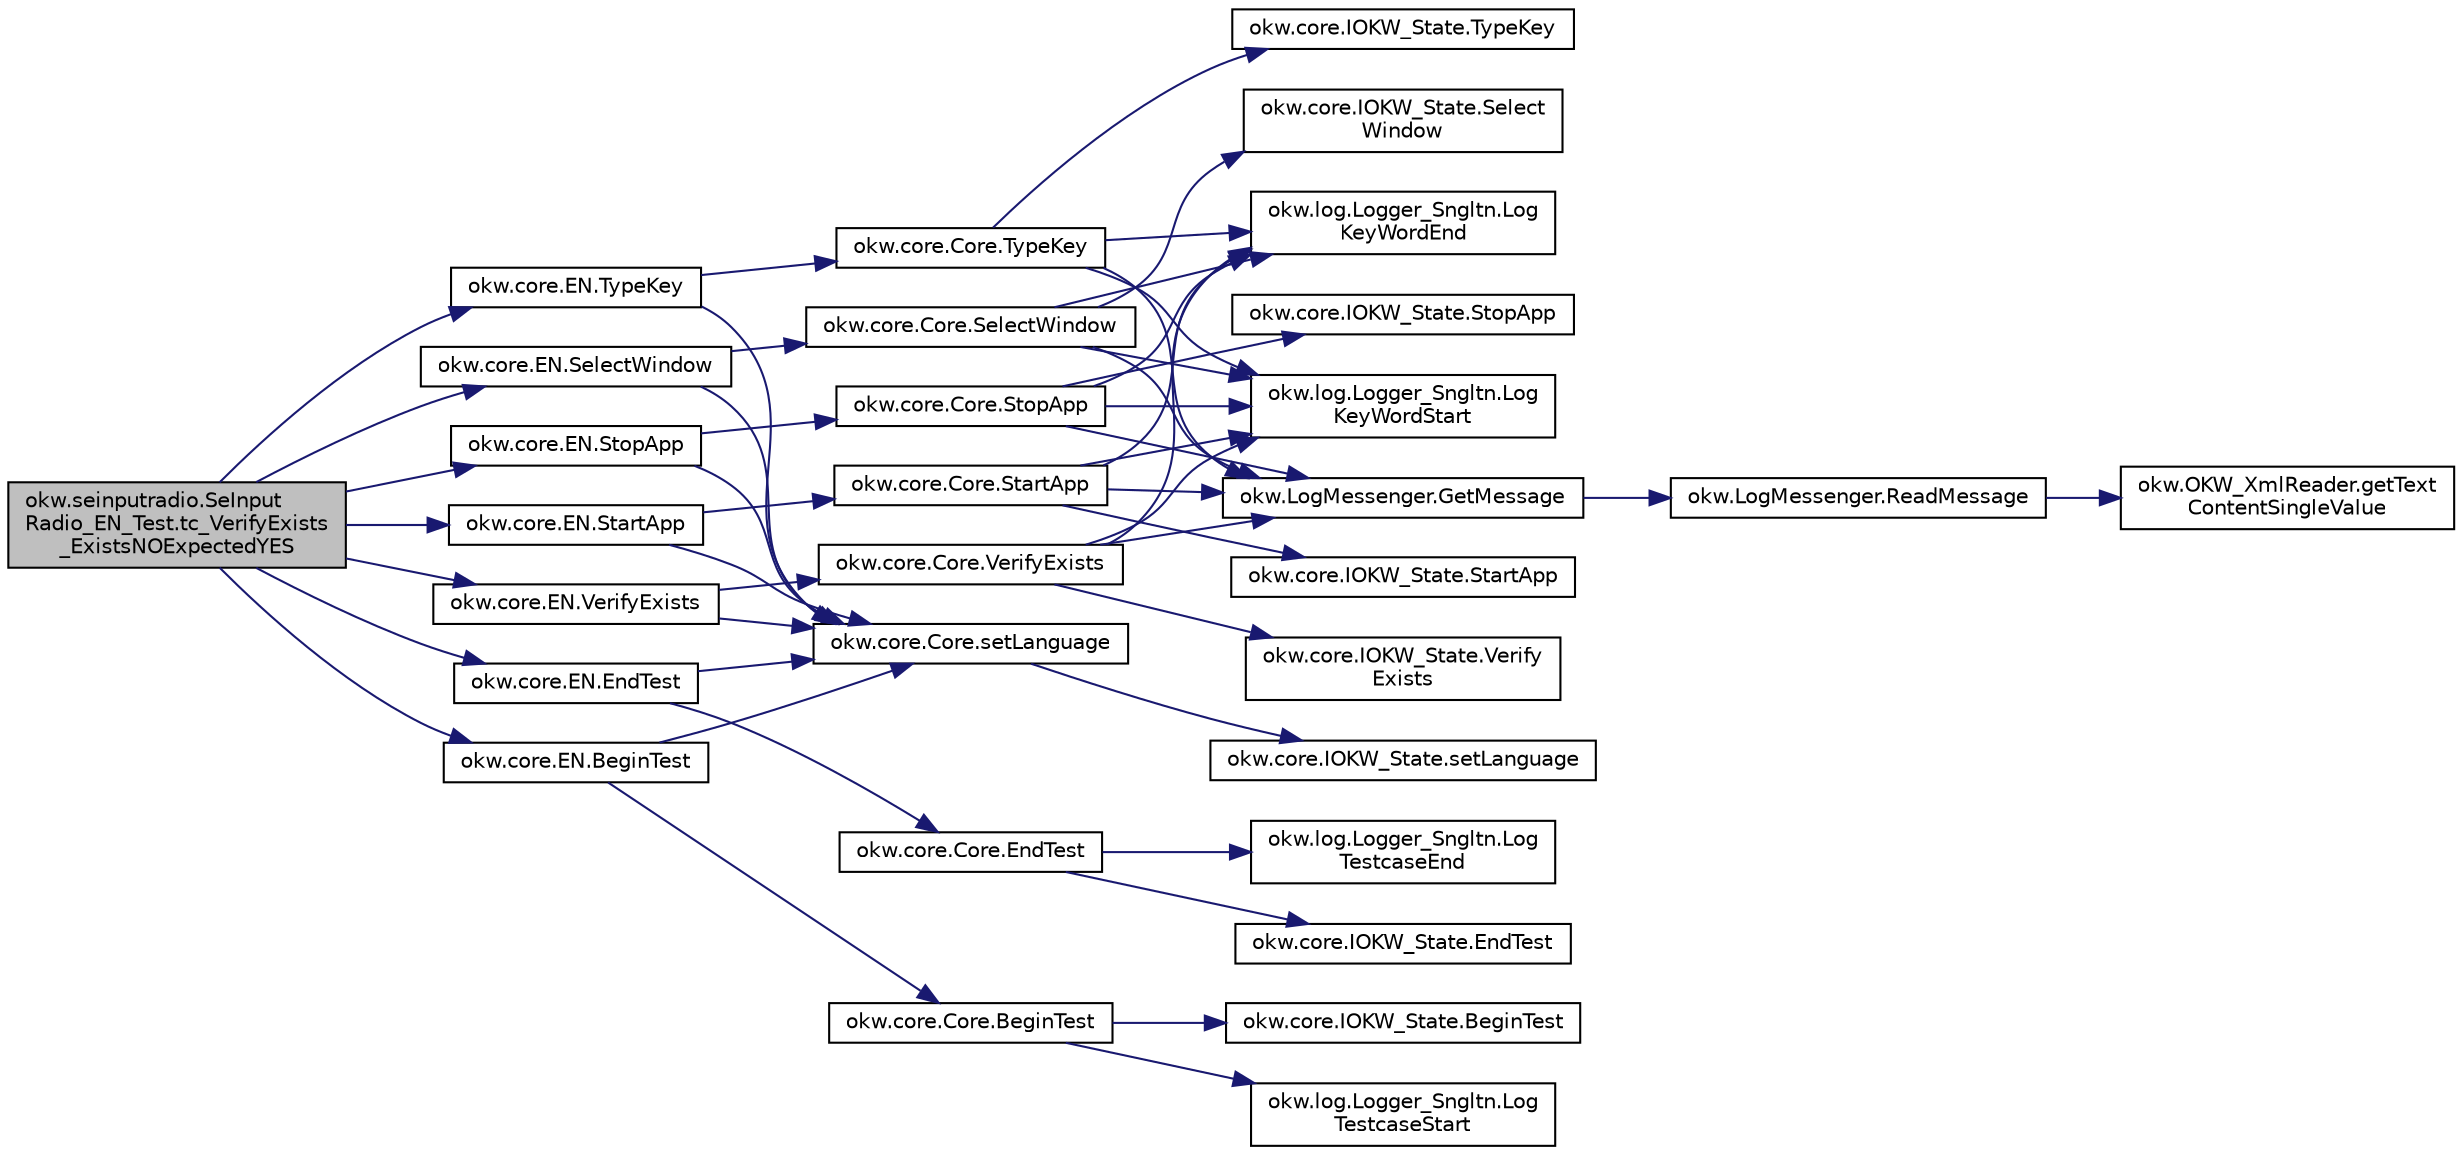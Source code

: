 digraph "okw.seinputradio.SeInputRadio_EN_Test.tc_VerifyExists_ExistsNOExpectedYES"
{
 // INTERACTIVE_SVG=YES
 // LATEX_PDF_SIZE
  edge [fontname="Helvetica",fontsize="10",labelfontname="Helvetica",labelfontsize="10"];
  node [fontname="Helvetica",fontsize="10",shape=record];
  rankdir="LR";
  Node793 [label="okw.seinputradio.SeInput\lRadio_EN_Test.tc_VerifyExists\l_ExistsNOExpectedYES",height=0.2,width=0.4,color="black", fillcolor="grey75", style="filled", fontcolor="black",tooltip="Test des Schlüsselwortes VerifyExists für den GUI-Adapter SeInputRadio."];
  Node793 -> Node794 [color="midnightblue",fontsize="10",style="solid",fontname="Helvetica"];
  Node794 [label="okw.core.EN.BeginTest",height=0.2,width=0.4,color="black", fillcolor="white", style="filled",URL="$classokw_1_1core_1_1_e_n.html#aef613b0a3e6bb8a9623984db145cae69",tooltip="Markiert den Anfang eines neuen Testfalls."];
  Node794 -> Node795 [color="midnightblue",fontsize="10",style="solid",fontname="Helvetica"];
  Node795 [label="okw.core.Core.setLanguage",height=0.2,width=0.4,color="black", fillcolor="white", style="filled",URL="$classokw_1_1core_1_1_core.html#ab4e0f723d27cb11c944ec4c82c426100",tooltip="Setzt die Sprache auf den gegebenen wert Language."];
  Node795 -> Node796 [color="midnightblue",fontsize="10",style="solid",fontname="Helvetica"];
  Node796 [label="okw.core.IOKW_State.setLanguage",height=0.2,width=0.4,color="black", fillcolor="white", style="filled",URL="$interfaceokw_1_1core_1_1_i_o_k_w___state.html#a866baa0bde08a47418f54d63bdb56097",tooltip="Interne Methode zum setzen der Sprache für die sprachabhängigen Ausgaben der Dokumentation (Log)."];
  Node794 -> Node797 [color="midnightblue",fontsize="10",style="solid",fontname="Helvetica"];
  Node797 [label="okw.core.Core.BeginTest",height=0.2,width=0.4,color="black", fillcolor="white", style="filled",URL="$classokw_1_1core_1_1_core.html#acfefe92468c9eb9e951846372726c4d8",tooltip="Markiert den Anfang eines neuen Testfalls."];
  Node797 -> Node798 [color="midnightblue",fontsize="10",style="solid",fontname="Helvetica"];
  Node798 [label="okw.log.Logger_Sngltn.Log\lTestcaseStart",height=0.2,width=0.4,color="black", fillcolor="white", style="filled",URL="$classokw_1_1log_1_1_logger___sngltn.html#a60f4ad59db847ae61df928f9920f3deb",tooltip="Ausgabe des Testfalls."];
  Node797 -> Node799 [color="midnightblue",fontsize="10",style="solid",fontname="Helvetica"];
  Node799 [label="okw.core.IOKW_State.BeginTest",height=0.2,width=0.4,color="black", fillcolor="white", style="filled",URL="$interfaceokw_1_1core_1_1_i_o_k_w___state.html#ae5480ddb1fc37eade5d899d335bc4b13",tooltip="Markiert den Anfang eines neuen Testfalls."];
  Node793 -> Node800 [color="midnightblue",fontsize="10",style="solid",fontname="Helvetica"];
  Node800 [label="okw.core.EN.StartApp",height=0.2,width=0.4,color="black", fillcolor="white", style="filled",URL="$classokw_1_1core_1_1_e_n.html#aaa7465ee7f135c724668d8b22dc2219f",tooltip="Startet die gegebene Anwendung."];
  Node800 -> Node795 [color="midnightblue",fontsize="10",style="solid",fontname="Helvetica"];
  Node800 -> Node801 [color="midnightblue",fontsize="10",style="solid",fontname="Helvetica"];
  Node801 [label="okw.core.Core.StartApp",height=0.2,width=0.4,color="black", fillcolor="white", style="filled",URL="$classokw_1_1core_1_1_core.html#ac20a22275b6aea1c4e551dce1fd0c1e9",tooltip="Startet die gegebene Anwendung."];
  Node801 -> Node802 [color="midnightblue",fontsize="10",style="solid",fontname="Helvetica"];
  Node802 [label="okw.log.Logger_Sngltn.Log\lKeyWordStart",height=0.2,width=0.4,color="black", fillcolor="white", style="filled",URL="$classokw_1_1log_1_1_logger___sngltn.html#a70ec25e200e00ecefc544e8fd371d2ef",tooltip="Ausgabe eines Schlüsselwortes."];
  Node801 -> Node803 [color="midnightblue",fontsize="10",style="solid",fontname="Helvetica"];
  Node803 [label="okw.LogMessenger.GetMessage",height=0.2,width=0.4,color="black", fillcolor="white", style="filled",URL="$classokw_1_1_log_messenger.html#af225d1f037d47b3b085175c09d78bdd2",tooltip="Holt die Log-Meldung für MethodeNmae/Textkey ohne weitere Parameter."];
  Node803 -> Node804 [color="midnightblue",fontsize="10",style="solid",fontname="Helvetica"];
  Node804 [label="okw.LogMessenger.ReadMessage",height=0.2,width=0.4,color="black", fillcolor="white", style="filled",URL="$classokw_1_1_log_messenger.html#a530cd6ab82ec82a04206a2e976ec06e3",tooltip="Interne Kernfunktion holt die Log-Meldung mit Platzhaltern aus der XML-Datei."];
  Node804 -> Node805 [color="midnightblue",fontsize="10",style="solid",fontname="Helvetica"];
  Node805 [label="okw.OKW_XmlReader.getText\lContentSingleValue",height=0.2,width=0.4,color="black", fillcolor="white", style="filled",URL="$classokw_1_1_o_k_w___xml_reader.html#ab920b5335a2e1429c14cc5f8e79f39eb",tooltip="Lies den TextContent eines Tag."];
  Node801 -> Node806 [color="midnightblue",fontsize="10",style="solid",fontname="Helvetica"];
  Node806 [label="okw.core.IOKW_State.StartApp",height=0.2,width=0.4,color="black", fillcolor="white", style="filled",URL="$interfaceokw_1_1core_1_1_i_o_k_w___state.html#a0ec9b7c60041061f1b01d85b703a27a8",tooltip="Startet die gegebene Anwendung."];
  Node801 -> Node807 [color="midnightblue",fontsize="10",style="solid",fontname="Helvetica"];
  Node807 [label="okw.log.Logger_Sngltn.Log\lKeyWordEnd",height=0.2,width=0.4,color="black", fillcolor="white", style="filled",URL="$classokw_1_1log_1_1_logger___sngltn.html#aa7d2da98631d21644da70c187f03155e",tooltip="LogKeyWordEnd:"];
  Node793 -> Node808 [color="midnightblue",fontsize="10",style="solid",fontname="Helvetica"];
  Node808 [label="okw.core.EN.TypeKey",height=0.2,width=0.4,color="black", fillcolor="white", style="filled",URL="$classokw_1_1core_1_1_e_n.html#ae24d951e607b9b82af4f3b80e71285b9",tooltip="Tastatureingaben von Daten in das aktive Fensterobjekt."];
  Node808 -> Node795 [color="midnightblue",fontsize="10",style="solid",fontname="Helvetica"];
  Node808 -> Node809 [color="midnightblue",fontsize="10",style="solid",fontname="Helvetica"];
  Node809 [label="okw.core.Core.TypeKey",height=0.2,width=0.4,color="black", fillcolor="white", style="filled",URL="$classokw_1_1core_1_1_core.html#ad09bf3a237b88913dbe9ebc228db1cf3",tooltip="Tastatureingaben von Daten in das aktive Fensterobjekt."];
  Node809 -> Node802 [color="midnightblue",fontsize="10",style="solid",fontname="Helvetica"];
  Node809 -> Node803 [color="midnightblue",fontsize="10",style="solid",fontname="Helvetica"];
  Node809 -> Node810 [color="midnightblue",fontsize="10",style="solid",fontname="Helvetica"];
  Node810 [label="okw.core.IOKW_State.TypeKey",height=0.2,width=0.4,color="black", fillcolor="white", style="filled",URL="$interfaceokw_1_1core_1_1_i_o_k_w___state.html#a0466b45ed636074a1b6cd52de6b5fdd6",tooltip="Tastatureingaben von Daten in das aktive Fensterobjekt."];
  Node809 -> Node807 [color="midnightblue",fontsize="10",style="solid",fontname="Helvetica"];
  Node793 -> Node811 [color="midnightblue",fontsize="10",style="solid",fontname="Helvetica"];
  Node811 [label="okw.core.EN.SelectWindow",height=0.2,width=0.4,color="black", fillcolor="white", style="filled",URL="$classokw_1_1core_1_1_e_n.html#a2b61c2b39a9cfdbdfd25fe0e3d43785b",tooltip="Setzt den Kontext auf das gegebene Fenster."];
  Node811 -> Node795 [color="midnightblue",fontsize="10",style="solid",fontname="Helvetica"];
  Node811 -> Node812 [color="midnightblue",fontsize="10",style="solid",fontname="Helvetica"];
  Node812 [label="okw.core.Core.SelectWindow",height=0.2,width=0.4,color="black", fillcolor="white", style="filled",URL="$classokw_1_1core_1_1_core.html#a6a68660eb5e34965522896e2a5c48314",tooltip="Setzt den Kontext auf das gegebene Fenster."];
  Node812 -> Node802 [color="midnightblue",fontsize="10",style="solid",fontname="Helvetica"];
  Node812 -> Node803 [color="midnightblue",fontsize="10",style="solid",fontname="Helvetica"];
  Node812 -> Node813 [color="midnightblue",fontsize="10",style="solid",fontname="Helvetica"];
  Node813 [label="okw.core.IOKW_State.Select\lWindow",height=0.2,width=0.4,color="black", fillcolor="white", style="filled",URL="$interfaceokw_1_1core_1_1_i_o_k_w___state.html#ad4fc9610ed5b1176590a45b55e6ac7f0",tooltip="Setzt den Kontext auf das gegebene Fenster."];
  Node812 -> Node807 [color="midnightblue",fontsize="10",style="solid",fontname="Helvetica"];
  Node793 -> Node814 [color="midnightblue",fontsize="10",style="solid",fontname="Helvetica"];
  Node814 [label="okw.core.EN.VerifyExists",height=0.2,width=0.4,color="black", fillcolor="white", style="filled",URL="$classokw_1_1core_1_1_e_n.html#afbdb32a44d83abbf58222e5920004f28",tooltip="Prüft, ob das gegebene Objekt existiert."];
  Node814 -> Node795 [color="midnightblue",fontsize="10",style="solid",fontname="Helvetica"];
  Node814 -> Node815 [color="midnightblue",fontsize="10",style="solid",fontname="Helvetica"];
  Node815 [label="okw.core.Core.VerifyExists",height=0.2,width=0.4,color="black", fillcolor="white", style="filled",URL="$classokw_1_1core_1_1_core.html#a47af0e08b2bde199fc5d10dee040ac1b",tooltip="Prüft, ob das gegebene Objekt existiert."];
  Node815 -> Node802 [color="midnightblue",fontsize="10",style="solid",fontname="Helvetica"];
  Node815 -> Node803 [color="midnightblue",fontsize="10",style="solid",fontname="Helvetica"];
  Node815 -> Node816 [color="midnightblue",fontsize="10",style="solid",fontname="Helvetica"];
  Node816 [label="okw.core.IOKW_State.Verify\lExists",height=0.2,width=0.4,color="black", fillcolor="white", style="filled",URL="$interfaceokw_1_1core_1_1_i_o_k_w___state.html#aac781d7e7b1f3ea4ca2d138733f7f2f6",tooltip="Prüft, ob das gegebene Objekt existiert."];
  Node815 -> Node807 [color="midnightblue",fontsize="10",style="solid",fontname="Helvetica"];
  Node793 -> Node817 [color="midnightblue",fontsize="10",style="solid",fontname="Helvetica"];
  Node817 [label="okw.core.EN.StopApp",height=0.2,width=0.4,color="black", fillcolor="white", style="filled",URL="$classokw_1_1core_1_1_e_n.html#aba06d28c60512e1dc55902403abbd3f6",tooltip="Beendet eine gegebene Anwendung."];
  Node817 -> Node795 [color="midnightblue",fontsize="10",style="solid",fontname="Helvetica"];
  Node817 -> Node818 [color="midnightblue",fontsize="10",style="solid",fontname="Helvetica"];
  Node818 [label="okw.core.Core.StopApp",height=0.2,width=0.4,color="black", fillcolor="white", style="filled",URL="$classokw_1_1core_1_1_core.html#a13d953a145a5e1bc776785f8433ba69c",tooltip="Beendet eine gegebene Anwendung."];
  Node818 -> Node802 [color="midnightblue",fontsize="10",style="solid",fontname="Helvetica"];
  Node818 -> Node803 [color="midnightblue",fontsize="10",style="solid",fontname="Helvetica"];
  Node818 -> Node819 [color="midnightblue",fontsize="10",style="solid",fontname="Helvetica"];
  Node819 [label="okw.core.IOKW_State.StopApp",height=0.2,width=0.4,color="black", fillcolor="white", style="filled",URL="$interfaceokw_1_1core_1_1_i_o_k_w___state.html#a789e33be9253edfccfe5654f537cf52a",tooltip="Beendet eine gegebene Anwendung."];
  Node818 -> Node807 [color="midnightblue",fontsize="10",style="solid",fontname="Helvetica"];
  Node793 -> Node820 [color="midnightblue",fontsize="10",style="solid",fontname="Helvetica"];
  Node820 [label="okw.core.EN.EndTest",height=0.2,width=0.4,color="black", fillcolor="white", style="filled",URL="$classokw_1_1core_1_1_e_n.html#aa51cc1227f749efca4fd2801f5cb664f",tooltip="Signalisiert das Ende eines Testfalls."];
  Node820 -> Node795 [color="midnightblue",fontsize="10",style="solid",fontname="Helvetica"];
  Node820 -> Node821 [color="midnightblue",fontsize="10",style="solid",fontname="Helvetica"];
  Node821 [label="okw.core.Core.EndTest",height=0.2,width=0.4,color="black", fillcolor="white", style="filled",URL="$classokw_1_1core_1_1_core.html#abf0b4a4074d5292675319eb0045fcb9c",tooltip="Signalisiert das Ende eines Testfalls."];
  Node821 -> Node822 [color="midnightblue",fontsize="10",style="solid",fontname="Helvetica"];
  Node822 [label="okw.core.IOKW_State.EndTest",height=0.2,width=0.4,color="black", fillcolor="white", style="filled",URL="$interfaceokw_1_1core_1_1_i_o_k_w___state.html#ac0b681eddd02ac39ff0c4970a634a186",tooltip="Signalisiert das Ende eines Testfalls."];
  Node821 -> Node823 [color="midnightblue",fontsize="10",style="solid",fontname="Helvetica"];
  Node823 [label="okw.log.Logger_Sngltn.Log\lTestcaseEnd",height=0.2,width=0.4,color="black", fillcolor="white", style="filled",URL="$classokw_1_1log_1_1_logger___sngltn.html#ae13bdf71166d737786872ee9bcfaa15e",tooltip="LogTestcaseEnd:"];
}

